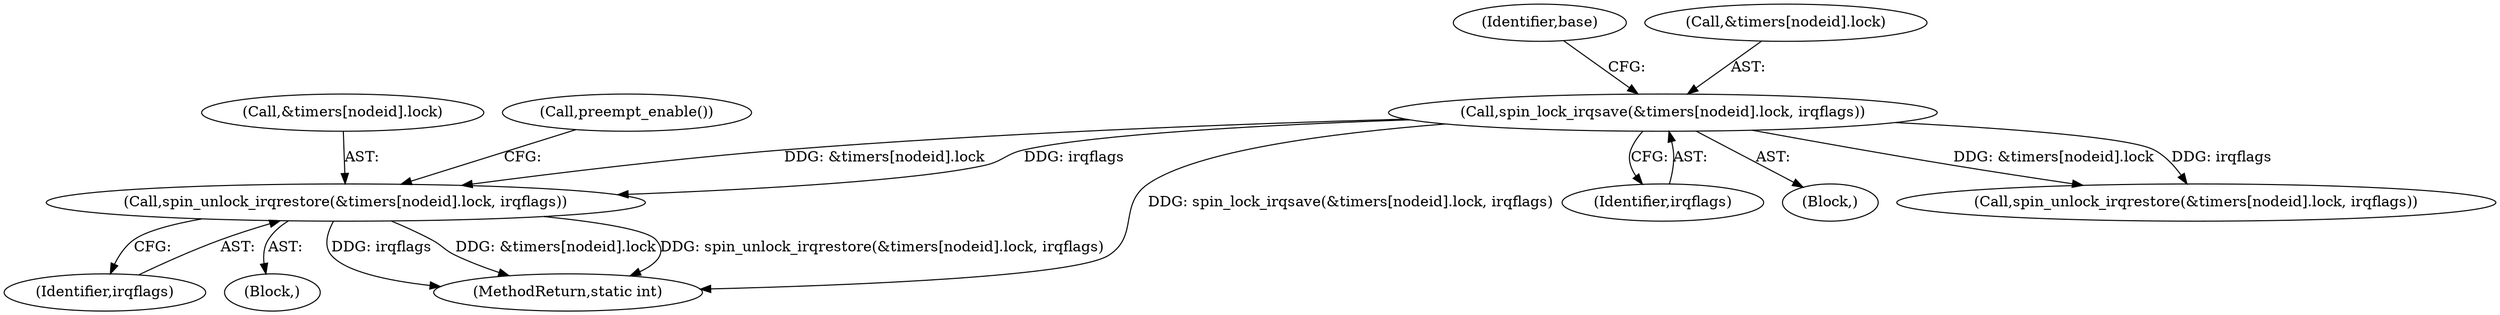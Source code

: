 digraph "0_linux_f8bd2258e2d520dff28c855658bd24bdafb5102d_3@array" {
"1000288" [label="(Call,spin_unlock_irqrestore(&timers[nodeid].lock, irqflags))"];
"1000216" [label="(Call,spin_lock_irqsave(&timers[nodeid].lock, irqflags))"];
"1000226" [label="(Identifier,base)"];
"1000223" [label="(Identifier,irqflags)"];
"1000217" [label="(Call,&timers[nodeid].lock)"];
"1000288" [label="(Call,spin_unlock_irqrestore(&timers[nodeid].lock, irqflags))"];
"1000114" [label="(Block,)"];
"1000295" [label="(Identifier,irqflags)"];
"1000307" [label="(Call,spin_unlock_irqrestore(&timers[nodeid].lock, irqflags))"];
"1000287" [label="(Block,)"];
"1000216" [label="(Call,spin_lock_irqsave(&timers[nodeid].lock, irqflags))"];
"1000289" [label="(Call,&timers[nodeid].lock)"];
"1000318" [label="(MethodReturn,static int)"];
"1000296" [label="(Call,preempt_enable())"];
"1000288" -> "1000287"  [label="AST: "];
"1000288" -> "1000295"  [label="CFG: "];
"1000289" -> "1000288"  [label="AST: "];
"1000295" -> "1000288"  [label="AST: "];
"1000296" -> "1000288"  [label="CFG: "];
"1000288" -> "1000318"  [label="DDG: irqflags"];
"1000288" -> "1000318"  [label="DDG: &timers[nodeid].lock"];
"1000288" -> "1000318"  [label="DDG: spin_unlock_irqrestore(&timers[nodeid].lock, irqflags)"];
"1000216" -> "1000288"  [label="DDG: &timers[nodeid].lock"];
"1000216" -> "1000288"  [label="DDG: irqflags"];
"1000216" -> "1000114"  [label="AST: "];
"1000216" -> "1000223"  [label="CFG: "];
"1000217" -> "1000216"  [label="AST: "];
"1000223" -> "1000216"  [label="AST: "];
"1000226" -> "1000216"  [label="CFG: "];
"1000216" -> "1000318"  [label="DDG: spin_lock_irqsave(&timers[nodeid].lock, irqflags)"];
"1000216" -> "1000307"  [label="DDG: &timers[nodeid].lock"];
"1000216" -> "1000307"  [label="DDG: irqflags"];
}
